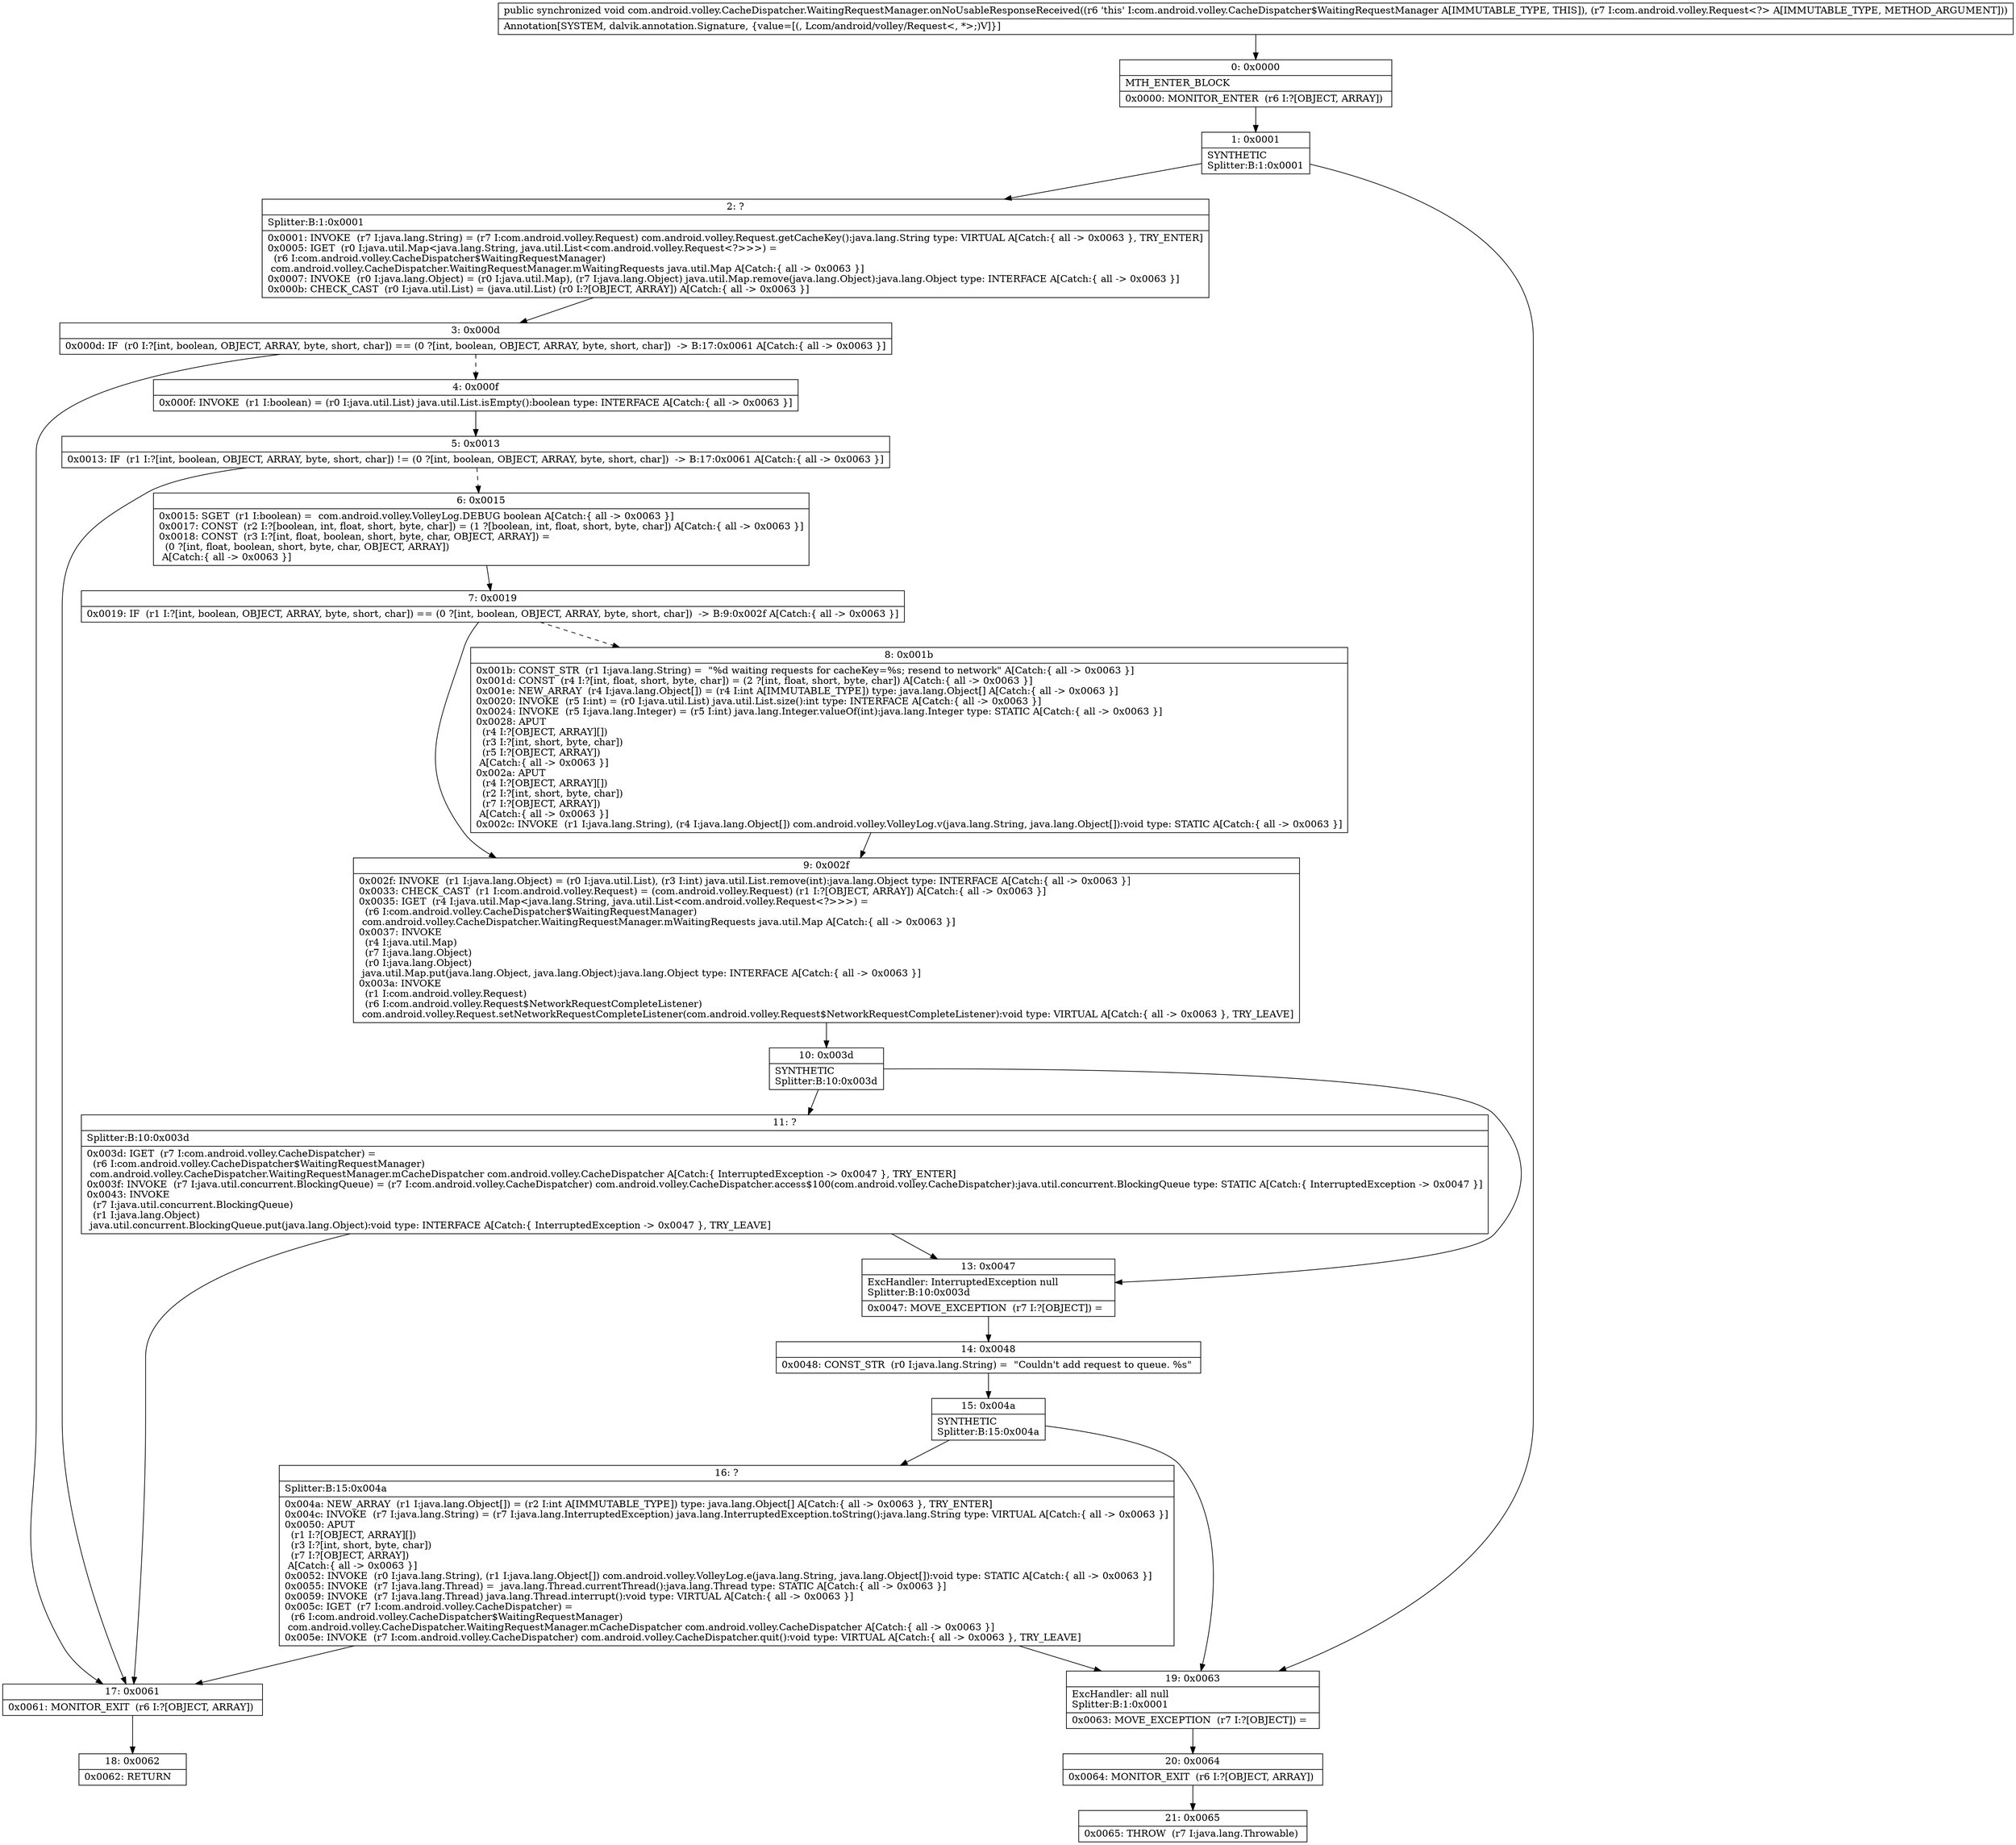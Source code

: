 digraph "CFG forcom.android.volley.CacheDispatcher.WaitingRequestManager.onNoUsableResponseReceived(Lcom\/android\/volley\/Request;)V" {
Node_0 [shape=record,label="{0\:\ 0x0000|MTH_ENTER_BLOCK\l|0x0000: MONITOR_ENTER  (r6 I:?[OBJECT, ARRAY]) \l}"];
Node_1 [shape=record,label="{1\:\ 0x0001|SYNTHETIC\lSplitter:B:1:0x0001\l}"];
Node_2 [shape=record,label="{2\:\ ?|Splitter:B:1:0x0001\l|0x0001: INVOKE  (r7 I:java.lang.String) = (r7 I:com.android.volley.Request) com.android.volley.Request.getCacheKey():java.lang.String type: VIRTUAL A[Catch:\{ all \-\> 0x0063 \}, TRY_ENTER]\l0x0005: IGET  (r0 I:java.util.Map\<java.lang.String, java.util.List\<com.android.volley.Request\<?\>\>\>) = \l  (r6 I:com.android.volley.CacheDispatcher$WaitingRequestManager)\l com.android.volley.CacheDispatcher.WaitingRequestManager.mWaitingRequests java.util.Map A[Catch:\{ all \-\> 0x0063 \}]\l0x0007: INVOKE  (r0 I:java.lang.Object) = (r0 I:java.util.Map), (r7 I:java.lang.Object) java.util.Map.remove(java.lang.Object):java.lang.Object type: INTERFACE A[Catch:\{ all \-\> 0x0063 \}]\l0x000b: CHECK_CAST  (r0 I:java.util.List) = (java.util.List) (r0 I:?[OBJECT, ARRAY]) A[Catch:\{ all \-\> 0x0063 \}]\l}"];
Node_3 [shape=record,label="{3\:\ 0x000d|0x000d: IF  (r0 I:?[int, boolean, OBJECT, ARRAY, byte, short, char]) == (0 ?[int, boolean, OBJECT, ARRAY, byte, short, char])  \-\> B:17:0x0061 A[Catch:\{ all \-\> 0x0063 \}]\l}"];
Node_4 [shape=record,label="{4\:\ 0x000f|0x000f: INVOKE  (r1 I:boolean) = (r0 I:java.util.List) java.util.List.isEmpty():boolean type: INTERFACE A[Catch:\{ all \-\> 0x0063 \}]\l}"];
Node_5 [shape=record,label="{5\:\ 0x0013|0x0013: IF  (r1 I:?[int, boolean, OBJECT, ARRAY, byte, short, char]) != (0 ?[int, boolean, OBJECT, ARRAY, byte, short, char])  \-\> B:17:0x0061 A[Catch:\{ all \-\> 0x0063 \}]\l}"];
Node_6 [shape=record,label="{6\:\ 0x0015|0x0015: SGET  (r1 I:boolean) =  com.android.volley.VolleyLog.DEBUG boolean A[Catch:\{ all \-\> 0x0063 \}]\l0x0017: CONST  (r2 I:?[boolean, int, float, short, byte, char]) = (1 ?[boolean, int, float, short, byte, char]) A[Catch:\{ all \-\> 0x0063 \}]\l0x0018: CONST  (r3 I:?[int, float, boolean, short, byte, char, OBJECT, ARRAY]) = \l  (0 ?[int, float, boolean, short, byte, char, OBJECT, ARRAY])\l A[Catch:\{ all \-\> 0x0063 \}]\l}"];
Node_7 [shape=record,label="{7\:\ 0x0019|0x0019: IF  (r1 I:?[int, boolean, OBJECT, ARRAY, byte, short, char]) == (0 ?[int, boolean, OBJECT, ARRAY, byte, short, char])  \-\> B:9:0x002f A[Catch:\{ all \-\> 0x0063 \}]\l}"];
Node_8 [shape=record,label="{8\:\ 0x001b|0x001b: CONST_STR  (r1 I:java.lang.String) =  \"%d waiting requests for cacheKey=%s; resend to network\" A[Catch:\{ all \-\> 0x0063 \}]\l0x001d: CONST  (r4 I:?[int, float, short, byte, char]) = (2 ?[int, float, short, byte, char]) A[Catch:\{ all \-\> 0x0063 \}]\l0x001e: NEW_ARRAY  (r4 I:java.lang.Object[]) = (r4 I:int A[IMMUTABLE_TYPE]) type: java.lang.Object[] A[Catch:\{ all \-\> 0x0063 \}]\l0x0020: INVOKE  (r5 I:int) = (r0 I:java.util.List) java.util.List.size():int type: INTERFACE A[Catch:\{ all \-\> 0x0063 \}]\l0x0024: INVOKE  (r5 I:java.lang.Integer) = (r5 I:int) java.lang.Integer.valueOf(int):java.lang.Integer type: STATIC A[Catch:\{ all \-\> 0x0063 \}]\l0x0028: APUT  \l  (r4 I:?[OBJECT, ARRAY][])\l  (r3 I:?[int, short, byte, char])\l  (r5 I:?[OBJECT, ARRAY])\l A[Catch:\{ all \-\> 0x0063 \}]\l0x002a: APUT  \l  (r4 I:?[OBJECT, ARRAY][])\l  (r2 I:?[int, short, byte, char])\l  (r7 I:?[OBJECT, ARRAY])\l A[Catch:\{ all \-\> 0x0063 \}]\l0x002c: INVOKE  (r1 I:java.lang.String), (r4 I:java.lang.Object[]) com.android.volley.VolleyLog.v(java.lang.String, java.lang.Object[]):void type: STATIC A[Catch:\{ all \-\> 0x0063 \}]\l}"];
Node_9 [shape=record,label="{9\:\ 0x002f|0x002f: INVOKE  (r1 I:java.lang.Object) = (r0 I:java.util.List), (r3 I:int) java.util.List.remove(int):java.lang.Object type: INTERFACE A[Catch:\{ all \-\> 0x0063 \}]\l0x0033: CHECK_CAST  (r1 I:com.android.volley.Request) = (com.android.volley.Request) (r1 I:?[OBJECT, ARRAY]) A[Catch:\{ all \-\> 0x0063 \}]\l0x0035: IGET  (r4 I:java.util.Map\<java.lang.String, java.util.List\<com.android.volley.Request\<?\>\>\>) = \l  (r6 I:com.android.volley.CacheDispatcher$WaitingRequestManager)\l com.android.volley.CacheDispatcher.WaitingRequestManager.mWaitingRequests java.util.Map A[Catch:\{ all \-\> 0x0063 \}]\l0x0037: INVOKE  \l  (r4 I:java.util.Map)\l  (r7 I:java.lang.Object)\l  (r0 I:java.lang.Object)\l java.util.Map.put(java.lang.Object, java.lang.Object):java.lang.Object type: INTERFACE A[Catch:\{ all \-\> 0x0063 \}]\l0x003a: INVOKE  \l  (r1 I:com.android.volley.Request)\l  (r6 I:com.android.volley.Request$NetworkRequestCompleteListener)\l com.android.volley.Request.setNetworkRequestCompleteListener(com.android.volley.Request$NetworkRequestCompleteListener):void type: VIRTUAL A[Catch:\{ all \-\> 0x0063 \}, TRY_LEAVE]\l}"];
Node_10 [shape=record,label="{10\:\ 0x003d|SYNTHETIC\lSplitter:B:10:0x003d\l}"];
Node_11 [shape=record,label="{11\:\ ?|Splitter:B:10:0x003d\l|0x003d: IGET  (r7 I:com.android.volley.CacheDispatcher) = \l  (r6 I:com.android.volley.CacheDispatcher$WaitingRequestManager)\l com.android.volley.CacheDispatcher.WaitingRequestManager.mCacheDispatcher com.android.volley.CacheDispatcher A[Catch:\{ InterruptedException \-\> 0x0047 \}, TRY_ENTER]\l0x003f: INVOKE  (r7 I:java.util.concurrent.BlockingQueue) = (r7 I:com.android.volley.CacheDispatcher) com.android.volley.CacheDispatcher.access$100(com.android.volley.CacheDispatcher):java.util.concurrent.BlockingQueue type: STATIC A[Catch:\{ InterruptedException \-\> 0x0047 \}]\l0x0043: INVOKE  \l  (r7 I:java.util.concurrent.BlockingQueue)\l  (r1 I:java.lang.Object)\l java.util.concurrent.BlockingQueue.put(java.lang.Object):void type: INTERFACE A[Catch:\{ InterruptedException \-\> 0x0047 \}, TRY_LEAVE]\l}"];
Node_13 [shape=record,label="{13\:\ 0x0047|ExcHandler: InterruptedException null\lSplitter:B:10:0x003d\l|0x0047: MOVE_EXCEPTION  (r7 I:?[OBJECT]) =  \l}"];
Node_14 [shape=record,label="{14\:\ 0x0048|0x0048: CONST_STR  (r0 I:java.lang.String) =  \"Couldn't add request to queue. %s\" \l}"];
Node_15 [shape=record,label="{15\:\ 0x004a|SYNTHETIC\lSplitter:B:15:0x004a\l}"];
Node_16 [shape=record,label="{16\:\ ?|Splitter:B:15:0x004a\l|0x004a: NEW_ARRAY  (r1 I:java.lang.Object[]) = (r2 I:int A[IMMUTABLE_TYPE]) type: java.lang.Object[] A[Catch:\{ all \-\> 0x0063 \}, TRY_ENTER]\l0x004c: INVOKE  (r7 I:java.lang.String) = (r7 I:java.lang.InterruptedException) java.lang.InterruptedException.toString():java.lang.String type: VIRTUAL A[Catch:\{ all \-\> 0x0063 \}]\l0x0050: APUT  \l  (r1 I:?[OBJECT, ARRAY][])\l  (r3 I:?[int, short, byte, char])\l  (r7 I:?[OBJECT, ARRAY])\l A[Catch:\{ all \-\> 0x0063 \}]\l0x0052: INVOKE  (r0 I:java.lang.String), (r1 I:java.lang.Object[]) com.android.volley.VolleyLog.e(java.lang.String, java.lang.Object[]):void type: STATIC A[Catch:\{ all \-\> 0x0063 \}]\l0x0055: INVOKE  (r7 I:java.lang.Thread) =  java.lang.Thread.currentThread():java.lang.Thread type: STATIC A[Catch:\{ all \-\> 0x0063 \}]\l0x0059: INVOKE  (r7 I:java.lang.Thread) java.lang.Thread.interrupt():void type: VIRTUAL A[Catch:\{ all \-\> 0x0063 \}]\l0x005c: IGET  (r7 I:com.android.volley.CacheDispatcher) = \l  (r6 I:com.android.volley.CacheDispatcher$WaitingRequestManager)\l com.android.volley.CacheDispatcher.WaitingRequestManager.mCacheDispatcher com.android.volley.CacheDispatcher A[Catch:\{ all \-\> 0x0063 \}]\l0x005e: INVOKE  (r7 I:com.android.volley.CacheDispatcher) com.android.volley.CacheDispatcher.quit():void type: VIRTUAL A[Catch:\{ all \-\> 0x0063 \}, TRY_LEAVE]\l}"];
Node_17 [shape=record,label="{17\:\ 0x0061|0x0061: MONITOR_EXIT  (r6 I:?[OBJECT, ARRAY]) \l}"];
Node_18 [shape=record,label="{18\:\ 0x0062|0x0062: RETURN   \l}"];
Node_19 [shape=record,label="{19\:\ 0x0063|ExcHandler: all null\lSplitter:B:1:0x0001\l|0x0063: MOVE_EXCEPTION  (r7 I:?[OBJECT]) =  \l}"];
Node_20 [shape=record,label="{20\:\ 0x0064|0x0064: MONITOR_EXIT  (r6 I:?[OBJECT, ARRAY]) \l}"];
Node_21 [shape=record,label="{21\:\ 0x0065|0x0065: THROW  (r7 I:java.lang.Throwable) \l}"];
MethodNode[shape=record,label="{public synchronized void com.android.volley.CacheDispatcher.WaitingRequestManager.onNoUsableResponseReceived((r6 'this' I:com.android.volley.CacheDispatcher$WaitingRequestManager A[IMMUTABLE_TYPE, THIS]), (r7 I:com.android.volley.Request\<?\> A[IMMUTABLE_TYPE, METHOD_ARGUMENT]))  | Annotation[SYSTEM, dalvik.annotation.Signature, \{value=[(, Lcom\/android\/volley\/Request\<, *\>;)V]\}]\l}"];
MethodNode -> Node_0;
Node_0 -> Node_1;
Node_1 -> Node_2;
Node_1 -> Node_19;
Node_2 -> Node_3;
Node_3 -> Node_4[style=dashed];
Node_3 -> Node_17;
Node_4 -> Node_5;
Node_5 -> Node_6[style=dashed];
Node_5 -> Node_17;
Node_6 -> Node_7;
Node_7 -> Node_8[style=dashed];
Node_7 -> Node_9;
Node_8 -> Node_9;
Node_9 -> Node_10;
Node_10 -> Node_11;
Node_10 -> Node_13;
Node_11 -> Node_13;
Node_11 -> Node_17;
Node_13 -> Node_14;
Node_14 -> Node_15;
Node_15 -> Node_16;
Node_15 -> Node_19;
Node_16 -> Node_17;
Node_16 -> Node_19;
Node_17 -> Node_18;
Node_19 -> Node_20;
Node_20 -> Node_21;
}

